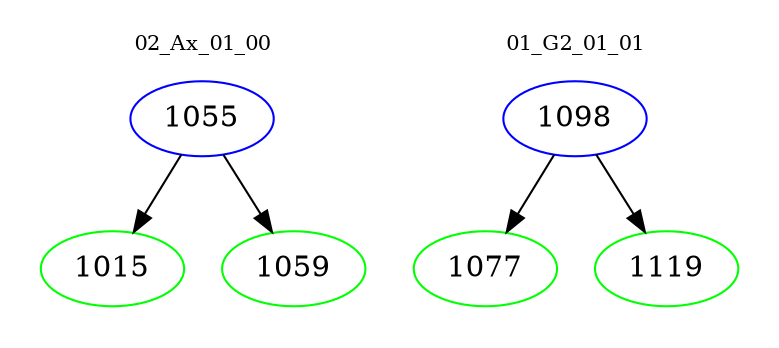 digraph{
subgraph cluster_0 {
color = white
label = "02_Ax_01_00";
fontsize=10;
T0_1055 [label="1055", color="blue"]
T0_1055 -> T0_1015 [color="black"]
T0_1015 [label="1015", color="green"]
T0_1055 -> T0_1059 [color="black"]
T0_1059 [label="1059", color="green"]
}
subgraph cluster_1 {
color = white
label = "01_G2_01_01";
fontsize=10;
T1_1098 [label="1098", color="blue"]
T1_1098 -> T1_1077 [color="black"]
T1_1077 [label="1077", color="green"]
T1_1098 -> T1_1119 [color="black"]
T1_1119 [label="1119", color="green"]
}
}
